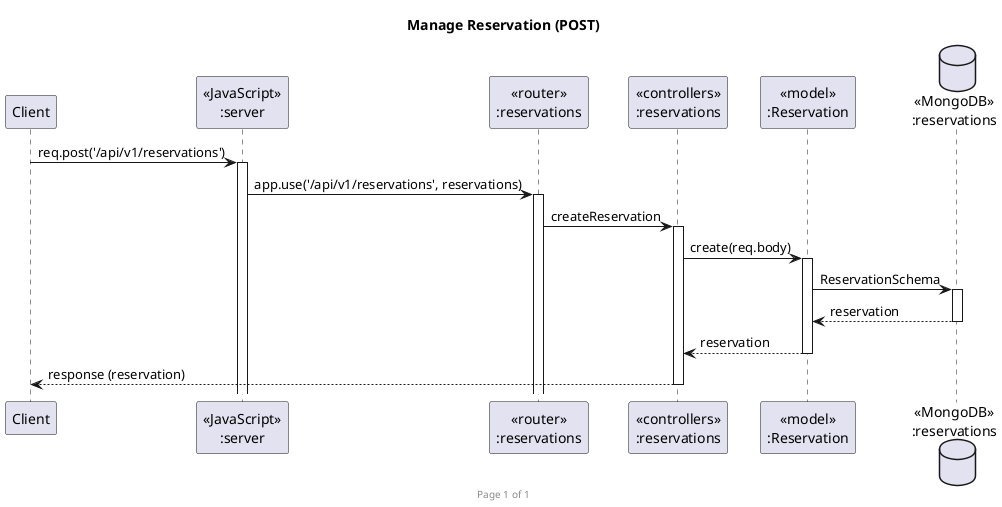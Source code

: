 @startuml Manage Reservation (POST)

footer Page %page% of %lastpage%
title "Manage Reservation (POST)"

participant "Client" as client
participant "<<JavaScript>>\n:server" as server
participant "<<router>>\n:reservations" as routerReservations
participant "<<controllers>>\n:reservations" as controllersReservations
participant "<<model>>\n:Reservation" as modelReservation
database "<<MongoDB>>\n:reservations" as ReservationsDatabase

client -> server ++ : req.post('/api/v1/reservations')
server -> routerReservations ++ : app.use('/api/v1/reservations', reservations)
routerReservations -> controllersReservations ++ : createReservation
controllersReservations -> modelReservation ++ : create(req.body)
modelReservation -> ReservationsDatabase ++ : ReservationSchema

ReservationsDatabase --> modelReservation -- : reservation
controllersReservations <-- modelReservation --:reservation
controllersReservations --> client -- : response (reservation)

@enduml

